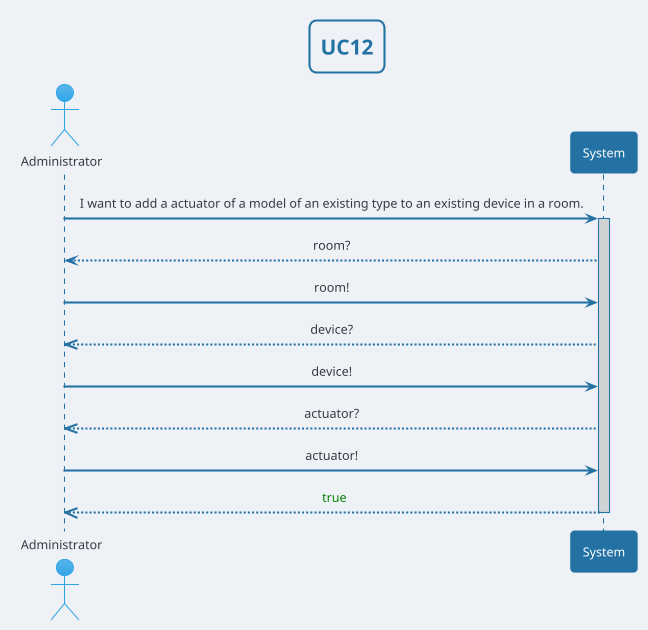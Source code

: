 @startuml
'https://plantuml.com/sequence-diagram

!theme cerulean
skinparam backgroundColor #EEF2F7
skinparam titleBorderRoundCorner 15
skinparam titleBorderThickness 2
skinparam titleBorderColor #2471A3
skinparam titleFontColor #2471A3
skinparam sequenceArrowThickness 2
skinparam defaultTextAlignment center
skinparam sequenceParticipantBorderThickness 2
skinparam sequenceParticipantFontColor white
skinparam sequenceLifeLineBorderColor #2471A3
skinparam sequenceLifeLineBorderThickness 1.5
skinparam sequenceParticipantBackgroundColor #2471A3
skinparam sequenceParticipantBorderColor #2471A3
skinparam ArrowColor #2471A3
skinparam ArrowThickness 2
skinparam sequenceLifeLineBackgroundColor #D0D3D4

TITLE "UC12"
actor Administrator
participant "System" as System

Administrator -> System : I want to add a actuator of a model of an existing type to an existing device in a room.
activate System
System --> Administrator : room?
Administrator -> System : room!
System -->> Administrator : device?
Administrator -> System : device!
System -->> Administrator :actuator?
Administrator -> System : actuator!
System -->> Administrator :  <font color=green>true</font>
deactivate System

@enduml
